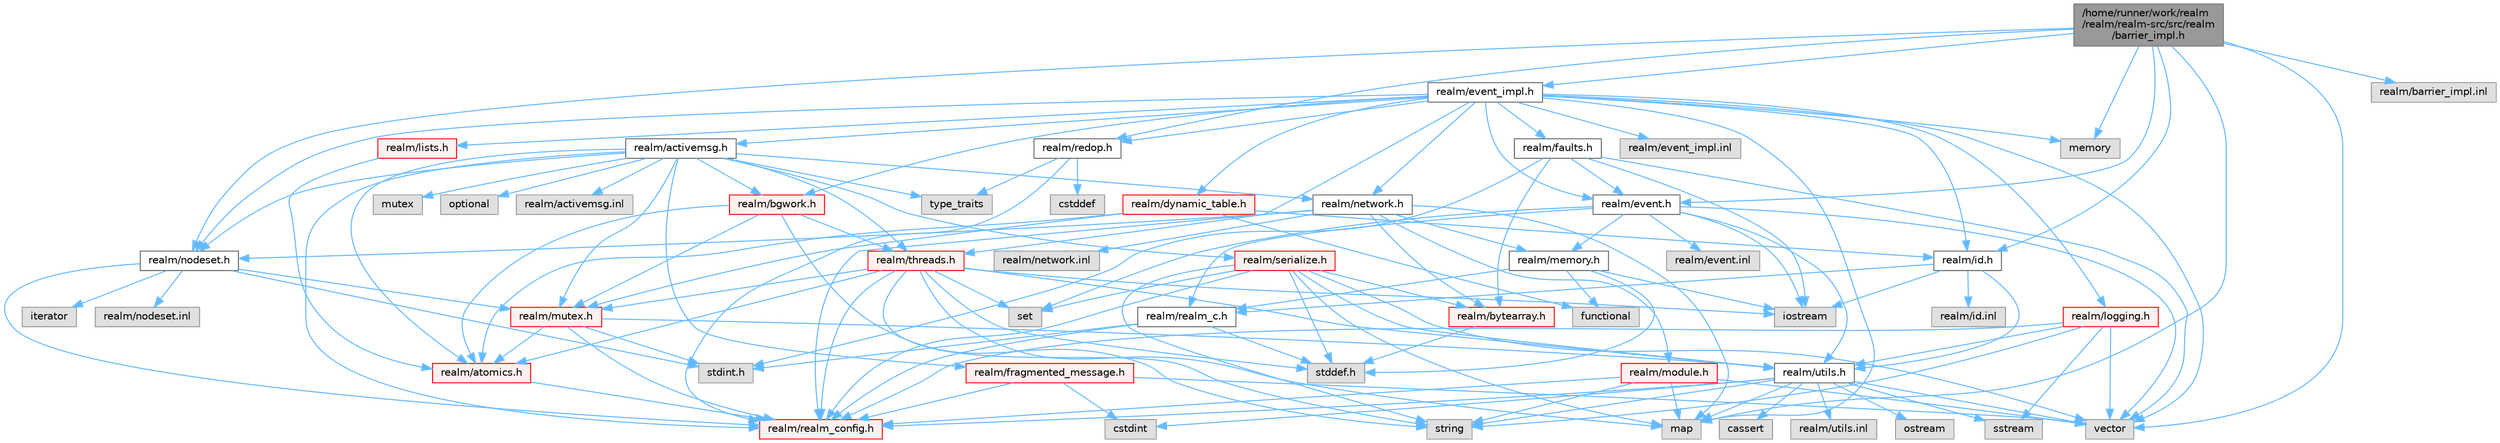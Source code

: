 digraph "/home/runner/work/realm/realm/realm-src/src/realm/barrier_impl.h"
{
 // LATEX_PDF_SIZE
  bgcolor="transparent";
  edge [fontname=Helvetica,fontsize=10,labelfontname=Helvetica,labelfontsize=10];
  node [fontname=Helvetica,fontsize=10,shape=box,height=0.2,width=0.4];
  Node1 [id="Node000001",label="/home/runner/work/realm\l/realm/realm-src/src/realm\l/barrier_impl.h",height=0.2,width=0.4,color="gray40", fillcolor="grey60", style="filled", fontcolor="black",tooltip=" "];
  Node1 -> Node2 [id="edge1_Node000001_Node000002",color="steelblue1",style="solid",tooltip=" "];
  Node2 [id="Node000002",label="realm/event.h",height=0.2,width=0.4,color="grey40", fillcolor="white", style="filled",URL="$event_8h.html",tooltip=" "];
  Node2 -> Node3 [id="edge2_Node000002_Node000003",color="steelblue1",style="solid",tooltip=" "];
  Node3 [id="Node000003",label="realm/realm_c.h",height=0.2,width=0.4,color="grey40", fillcolor="white", style="filled",URL="$realm__c_8h.html",tooltip=" "];
  Node3 -> Node4 [id="edge3_Node000003_Node000004",color="steelblue1",style="solid",tooltip=" "];
  Node4 [id="Node000004",label="realm/realm_config.h",height=0.2,width=0.4,color="red", fillcolor="#FFF0F0", style="filled",URL="$realm__config_8h.html",tooltip=" "];
  Node3 -> Node7 [id="edge4_Node000003_Node000007",color="steelblue1",style="solid",tooltip=" "];
  Node7 [id="Node000007",label="stddef.h",height=0.2,width=0.4,color="grey60", fillcolor="#E0E0E0", style="filled",tooltip=" "];
  Node3 -> Node8 [id="edge5_Node000003_Node000008",color="steelblue1",style="solid",tooltip=" "];
  Node8 [id="Node000008",label="stdint.h",height=0.2,width=0.4,color="grey60", fillcolor="#E0E0E0", style="filled",tooltip=" "];
  Node2 -> Node9 [id="edge6_Node000002_Node000009",color="steelblue1",style="solid",tooltip=" "];
  Node9 [id="Node000009",label="realm/utils.h",height=0.2,width=0.4,color="grey40", fillcolor="white", style="filled",URL="$utils_8h.html",tooltip=" "];
  Node9 -> Node4 [id="edge7_Node000009_Node000004",color="steelblue1",style="solid",tooltip=" "];
  Node9 -> Node10 [id="edge8_Node000009_Node000010",color="steelblue1",style="solid",tooltip=" "];
  Node10 [id="Node000010",label="string",height=0.2,width=0.4,color="grey60", fillcolor="#E0E0E0", style="filled",tooltip=" "];
  Node9 -> Node11 [id="edge9_Node000009_Node000011",color="steelblue1",style="solid",tooltip=" "];
  Node11 [id="Node000011",label="ostream",height=0.2,width=0.4,color="grey60", fillcolor="#E0E0E0", style="filled",tooltip=" "];
  Node9 -> Node12 [id="edge10_Node000009_Node000012",color="steelblue1",style="solid",tooltip=" "];
  Node12 [id="Node000012",label="vector",height=0.2,width=0.4,color="grey60", fillcolor="#E0E0E0", style="filled",tooltip=" "];
  Node9 -> Node13 [id="edge11_Node000009_Node000013",color="steelblue1",style="solid",tooltip=" "];
  Node13 [id="Node000013",label="map",height=0.2,width=0.4,color="grey60", fillcolor="#E0E0E0", style="filled",tooltip=" "];
  Node9 -> Node14 [id="edge12_Node000009_Node000014",color="steelblue1",style="solid",tooltip=" "];
  Node14 [id="Node000014",label="cassert",height=0.2,width=0.4,color="grey60", fillcolor="#E0E0E0", style="filled",tooltip=" "];
  Node9 -> Node15 [id="edge13_Node000009_Node000015",color="steelblue1",style="solid",tooltip=" "];
  Node15 [id="Node000015",label="cstdint",height=0.2,width=0.4,color="grey60", fillcolor="#E0E0E0", style="filled",tooltip=" "];
  Node9 -> Node16 [id="edge14_Node000009_Node000016",color="steelblue1",style="solid",tooltip=" "];
  Node16 [id="Node000016",label="sstream",height=0.2,width=0.4,color="grey60", fillcolor="#E0E0E0", style="filled",tooltip=" "];
  Node9 -> Node17 [id="edge15_Node000009_Node000017",color="steelblue1",style="solid",tooltip=" "];
  Node17 [id="Node000017",label="realm/utils.inl",height=0.2,width=0.4,color="grey60", fillcolor="#E0E0E0", style="filled",tooltip=" "];
  Node2 -> Node18 [id="edge16_Node000002_Node000018",color="steelblue1",style="solid",tooltip=" "];
  Node18 [id="Node000018",label="realm/memory.h",height=0.2,width=0.4,color="grey40", fillcolor="white", style="filled",URL="$memory_8h.html",tooltip=" "];
  Node18 -> Node3 [id="edge17_Node000018_Node000003",color="steelblue1",style="solid",tooltip=" "];
  Node18 -> Node7 [id="edge18_Node000018_Node000007",color="steelblue1",style="solid",tooltip=" "];
  Node18 -> Node19 [id="edge19_Node000018_Node000019",color="steelblue1",style="solid",tooltip=" "];
  Node19 [id="Node000019",label="iostream",height=0.2,width=0.4,color="grey60", fillcolor="#E0E0E0", style="filled",tooltip=" "];
  Node18 -> Node20 [id="edge20_Node000018_Node000020",color="steelblue1",style="solid",tooltip=" "];
  Node20 [id="Node000020",label="functional",height=0.2,width=0.4,color="grey60", fillcolor="#E0E0E0", style="filled",tooltip=" "];
  Node2 -> Node12 [id="edge21_Node000002_Node000012",color="steelblue1",style="solid",tooltip=" "];
  Node2 -> Node21 [id="edge22_Node000002_Node000021",color="steelblue1",style="solid",tooltip=" "];
  Node21 [id="Node000021",label="set",height=0.2,width=0.4,color="grey60", fillcolor="#E0E0E0", style="filled",tooltip=" "];
  Node2 -> Node19 [id="edge23_Node000002_Node000019",color="steelblue1",style="solid",tooltip=" "];
  Node2 -> Node22 [id="edge24_Node000002_Node000022",color="steelblue1",style="solid",tooltip=" "];
  Node22 [id="Node000022",label="realm/event.inl",height=0.2,width=0.4,color="grey60", fillcolor="#E0E0E0", style="filled",tooltip=" "];
  Node1 -> Node23 [id="edge25_Node000001_Node000023",color="steelblue1",style="solid",tooltip=" "];
  Node23 [id="Node000023",label="realm/event_impl.h",height=0.2,width=0.4,color="grey40", fillcolor="white", style="filled",URL="$event__impl_8h.html",tooltip=" "];
  Node23 -> Node2 [id="edge26_Node000023_Node000002",color="steelblue1",style="solid",tooltip=" "];
  Node23 -> Node24 [id="edge27_Node000023_Node000024",color="steelblue1",style="solid",tooltip=" "];
  Node24 [id="Node000024",label="realm/id.h",height=0.2,width=0.4,color="grey40", fillcolor="white", style="filled",URL="$id_8h.html",tooltip=" "];
  Node24 -> Node3 [id="edge28_Node000024_Node000003",color="steelblue1",style="solid",tooltip=" "];
  Node24 -> Node9 [id="edge29_Node000024_Node000009",color="steelblue1",style="solid",tooltip=" "];
  Node24 -> Node19 [id="edge30_Node000024_Node000019",color="steelblue1",style="solid",tooltip=" "];
  Node24 -> Node25 [id="edge31_Node000024_Node000025",color="steelblue1",style="solid",tooltip=" "];
  Node25 [id="Node000025",label="realm/id.inl",height=0.2,width=0.4,color="grey60", fillcolor="#E0E0E0", style="filled",tooltip=" "];
  Node23 -> Node26 [id="edge32_Node000023_Node000026",color="steelblue1",style="solid",tooltip=" "];
  Node26 [id="Node000026",label="realm/nodeset.h",height=0.2,width=0.4,color="grey40", fillcolor="white", style="filled",URL="$nodeset_8h.html",tooltip=" "];
  Node26 -> Node4 [id="edge33_Node000026_Node000004",color="steelblue1",style="solid",tooltip=" "];
  Node26 -> Node27 [id="edge34_Node000026_Node000027",color="steelblue1",style="solid",tooltip=" "];
  Node27 [id="Node000027",label="realm/mutex.h",height=0.2,width=0.4,color="red", fillcolor="#FFF0F0", style="filled",URL="$mutex_8h.html",tooltip=" "];
  Node27 -> Node4 [id="edge35_Node000027_Node000004",color="steelblue1",style="solid",tooltip=" "];
  Node27 -> Node9 [id="edge36_Node000027_Node000009",color="steelblue1",style="solid",tooltip=" "];
  Node27 -> Node28 [id="edge37_Node000027_Node000028",color="steelblue1",style="solid",tooltip=" "];
  Node28 [id="Node000028",label="realm/atomics.h",height=0.2,width=0.4,color="red", fillcolor="#FFF0F0", style="filled",URL="$atomics_8h.html",tooltip=" "];
  Node28 -> Node4 [id="edge38_Node000028_Node000004",color="steelblue1",style="solid",tooltip=" "];
  Node27 -> Node8 [id="edge39_Node000027_Node000008",color="steelblue1",style="solid",tooltip=" "];
  Node26 -> Node8 [id="edge40_Node000026_Node000008",color="steelblue1",style="solid",tooltip=" "];
  Node26 -> Node32 [id="edge41_Node000026_Node000032",color="steelblue1",style="solid",tooltip=" "];
  Node32 [id="Node000032",label="iterator",height=0.2,width=0.4,color="grey60", fillcolor="#E0E0E0", style="filled",tooltip=" "];
  Node26 -> Node33 [id="edge42_Node000026_Node000033",color="steelblue1",style="solid",tooltip=" "];
  Node33 [id="Node000033",label="realm/nodeset.inl",height=0.2,width=0.4,color="grey60", fillcolor="#E0E0E0", style="filled",tooltip=" "];
  Node23 -> Node34 [id="edge43_Node000023_Node000034",color="steelblue1",style="solid",tooltip=" "];
  Node34 [id="Node000034",label="realm/faults.h",height=0.2,width=0.4,color="grey40", fillcolor="white", style="filled",URL="$faults_8h.html",tooltip=" "];
  Node34 -> Node35 [id="edge44_Node000034_Node000035",color="steelblue1",style="solid",tooltip=" "];
  Node35 [id="Node000035",label="realm/bytearray.h",height=0.2,width=0.4,color="red", fillcolor="#FFF0F0", style="filled",URL="$bytearray_8h.html",tooltip=" "];
  Node35 -> Node7 [id="edge45_Node000035_Node000007",color="steelblue1",style="solid",tooltip=" "];
  Node34 -> Node2 [id="edge46_Node000034_Node000002",color="steelblue1",style="solid",tooltip=" "];
  Node34 -> Node12 [id="edge47_Node000034_Node000012",color="steelblue1",style="solid",tooltip=" "];
  Node34 -> Node19 [id="edge48_Node000034_Node000019",color="steelblue1",style="solid",tooltip=" "];
  Node34 -> Node8 [id="edge49_Node000034_Node000008",color="steelblue1",style="solid",tooltip=" "];
  Node23 -> Node37 [id="edge50_Node000023_Node000037",color="steelblue1",style="solid",tooltip=" "];
  Node37 [id="Node000037",label="realm/network.h",height=0.2,width=0.4,color="grey40", fillcolor="white", style="filled",URL="$network_8h.html",tooltip=" "];
  Node37 -> Node4 [id="edge51_Node000037_Node000004",color="steelblue1",style="solid",tooltip=" "];
  Node37 -> Node38 [id="edge52_Node000037_Node000038",color="steelblue1",style="solid",tooltip=" "];
  Node38 [id="Node000038",label="realm/module.h",height=0.2,width=0.4,color="red", fillcolor="#FFF0F0", style="filled",URL="$module_8h.html",tooltip=" "];
  Node38 -> Node4 [id="edge53_Node000038_Node000004",color="steelblue1",style="solid",tooltip=" "];
  Node38 -> Node12 [id="edge54_Node000038_Node000012",color="steelblue1",style="solid",tooltip=" "];
  Node38 -> Node10 [id="edge55_Node000038_Node000010",color="steelblue1",style="solid",tooltip=" "];
  Node38 -> Node13 [id="edge56_Node000038_Node000013",color="steelblue1",style="solid",tooltip=" "];
  Node37 -> Node26 [id="edge57_Node000037_Node000026",color="steelblue1",style="solid",tooltip=" "];
  Node37 -> Node18 [id="edge58_Node000037_Node000018",color="steelblue1",style="solid",tooltip=" "];
  Node37 -> Node35 [id="edge59_Node000037_Node000035",color="steelblue1",style="solid",tooltip=" "];
  Node37 -> Node13 [id="edge60_Node000037_Node000013",color="steelblue1",style="solid",tooltip=" "];
  Node37 -> Node42 [id="edge61_Node000037_Node000042",color="steelblue1",style="solid",tooltip=" "];
  Node42 [id="Node000042",label="realm/network.inl",height=0.2,width=0.4,color="grey60", fillcolor="#E0E0E0", style="filled",tooltip=" "];
  Node23 -> Node43 [id="edge62_Node000023_Node000043",color="steelblue1",style="solid",tooltip=" "];
  Node43 [id="Node000043",label="realm/activemsg.h",height=0.2,width=0.4,color="grey40", fillcolor="white", style="filled",URL="$activemsg_8h.html",tooltip=" "];
  Node43 -> Node4 [id="edge63_Node000043_Node000004",color="steelblue1",style="solid",tooltip=" "];
  Node43 -> Node44 [id="edge64_Node000043_Node000044",color="steelblue1",style="solid",tooltip=" "];
  Node44 [id="Node000044",label="realm/fragmented_message.h",height=0.2,width=0.4,color="red", fillcolor="#FFF0F0", style="filled",URL="$fragmented__message_8h.html",tooltip="Helper utility for reconstructing large ActiveMessages that were split into multiple network packets."];
  Node44 -> Node4 [id="edge65_Node000044_Node000004",color="steelblue1",style="solid",tooltip=" "];
  Node44 -> Node12 [id="edge66_Node000044_Node000012",color="steelblue1",style="solid",tooltip=" "];
  Node44 -> Node15 [id="edge67_Node000044_Node000015",color="steelblue1",style="solid",tooltip=" "];
  Node43 -> Node27 [id="edge68_Node000043_Node000027",color="steelblue1",style="solid",tooltip=" "];
  Node43 -> Node46 [id="edge69_Node000043_Node000046",color="steelblue1",style="solid",tooltip=" "];
  Node46 [id="Node000046",label="realm/serialize.h",height=0.2,width=0.4,color="red", fillcolor="#FFF0F0", style="filled",URL="$serialize_8h.html",tooltip=" "];
  Node46 -> Node4 [id="edge70_Node000046_Node000004",color="steelblue1",style="solid",tooltip=" "];
  Node46 -> Node35 [id="edge71_Node000046_Node000035",color="steelblue1",style="solid",tooltip=" "];
  Node46 -> Node9 [id="edge72_Node000046_Node000009",color="steelblue1",style="solid",tooltip=" "];
  Node46 -> Node7 [id="edge73_Node000046_Node000007",color="steelblue1",style="solid",tooltip=" "];
  Node46 -> Node12 [id="edge74_Node000046_Node000012",color="steelblue1",style="solid",tooltip=" "];
  Node46 -> Node21 [id="edge75_Node000046_Node000021",color="steelblue1",style="solid",tooltip=" "];
  Node46 -> Node13 [id="edge76_Node000046_Node000013",color="steelblue1",style="solid",tooltip=" "];
  Node46 -> Node10 [id="edge77_Node000046_Node000010",color="steelblue1",style="solid",tooltip=" "];
  Node43 -> Node26 [id="edge78_Node000043_Node000026",color="steelblue1",style="solid",tooltip=" "];
  Node43 -> Node37 [id="edge79_Node000043_Node000037",color="steelblue1",style="solid",tooltip=" "];
  Node43 -> Node28 [id="edge80_Node000043_Node000028",color="steelblue1",style="solid",tooltip=" "];
  Node43 -> Node50 [id="edge81_Node000043_Node000050",color="steelblue1",style="solid",tooltip=" "];
  Node50 [id="Node000050",label="realm/threads.h",height=0.2,width=0.4,color="red", fillcolor="#FFF0F0", style="filled",URL="$threads_8h.html",tooltip=" "];
  Node50 -> Node4 [id="edge82_Node000050_Node000004",color="steelblue1",style="solid",tooltip=" "];
  Node50 -> Node27 [id="edge83_Node000050_Node000027",color="steelblue1",style="solid",tooltip=" "];
  Node50 -> Node28 [id="edge84_Node000050_Node000028",color="steelblue1",style="solid",tooltip=" "];
  Node50 -> Node9 [id="edge85_Node000050_Node000009",color="steelblue1",style="solid",tooltip=" "];
  Node50 -> Node7 [id="edge86_Node000050_Node000007",color="steelblue1",style="solid",tooltip=" "];
  Node50 -> Node10 [id="edge87_Node000050_Node000010",color="steelblue1",style="solid",tooltip=" "];
  Node50 -> Node21 [id="edge88_Node000050_Node000021",color="steelblue1",style="solid",tooltip=" "];
  Node50 -> Node13 [id="edge89_Node000050_Node000013",color="steelblue1",style="solid",tooltip=" "];
  Node50 -> Node19 [id="edge90_Node000050_Node000019",color="steelblue1",style="solid",tooltip=" "];
  Node43 -> Node55 [id="edge91_Node000043_Node000055",color="steelblue1",style="solid",tooltip=" "];
  Node55 [id="Node000055",label="realm/bgwork.h",height=0.2,width=0.4,color="red", fillcolor="#FFF0F0", style="filled",URL="$bgwork_8h.html",tooltip=" "];
  Node55 -> Node28 [id="edge92_Node000055_Node000028",color="steelblue1",style="solid",tooltip=" "];
  Node55 -> Node50 [id="edge93_Node000055_Node000050",color="steelblue1",style="solid",tooltip=" "];
  Node55 -> Node27 [id="edge94_Node000055_Node000027",color="steelblue1",style="solid",tooltip=" "];
  Node55 -> Node10 [id="edge95_Node000055_Node000010",color="steelblue1",style="solid",tooltip=" "];
  Node43 -> Node60 [id="edge96_Node000043_Node000060",color="steelblue1",style="solid",tooltip=" "];
  Node60 [id="Node000060",label="type_traits",height=0.2,width=0.4,color="grey60", fillcolor="#E0E0E0", style="filled",tooltip=" "];
  Node43 -> Node61 [id="edge97_Node000043_Node000061",color="steelblue1",style="solid",tooltip=" "];
  Node61 [id="Node000061",label="mutex",height=0.2,width=0.4,color="grey60", fillcolor="#E0E0E0", style="filled",tooltip=" "];
  Node43 -> Node62 [id="edge98_Node000043_Node000062",color="steelblue1",style="solid",tooltip=" "];
  Node62 [id="Node000062",label="optional",height=0.2,width=0.4,color="grey60", fillcolor="#E0E0E0", style="filled",tooltip=" "];
  Node43 -> Node63 [id="edge99_Node000043_Node000063",color="steelblue1",style="solid",tooltip=" "];
  Node63 [id="Node000063",label="realm/activemsg.inl",height=0.2,width=0.4,color="grey60", fillcolor="#E0E0E0", style="filled",tooltip=" "];
  Node23 -> Node64 [id="edge100_Node000023_Node000064",color="steelblue1",style="solid",tooltip=" "];
  Node64 [id="Node000064",label="realm/lists.h",height=0.2,width=0.4,color="red", fillcolor="#FFF0F0", style="filled",URL="$lists_8h.html",tooltip=" "];
  Node64 -> Node28 [id="edge101_Node000064_Node000028",color="steelblue1",style="solid",tooltip=" "];
  Node23 -> Node50 [id="edge102_Node000023_Node000050",color="steelblue1",style="solid",tooltip=" "];
  Node23 -> Node66 [id="edge103_Node000023_Node000066",color="steelblue1",style="solid",tooltip=" "];
  Node66 [id="Node000066",label="realm/logging.h",height=0.2,width=0.4,color="red", fillcolor="#FFF0F0", style="filled",URL="$logging_8h.html",tooltip=" "];
  Node66 -> Node4 [id="edge104_Node000066_Node000004",color="steelblue1",style="solid",tooltip=" "];
  Node66 -> Node9 [id="edge105_Node000066_Node000009",color="steelblue1",style="solid",tooltip=" "];
  Node66 -> Node12 [id="edge106_Node000066_Node000012",color="steelblue1",style="solid",tooltip=" "];
  Node66 -> Node10 [id="edge107_Node000066_Node000010",color="steelblue1",style="solid",tooltip=" "];
  Node66 -> Node16 [id="edge108_Node000066_Node000016",color="steelblue1",style="solid",tooltip=" "];
  Node23 -> Node69 [id="edge109_Node000023_Node000069",color="steelblue1",style="solid",tooltip=" "];
  Node69 [id="Node000069",label="realm/redop.h",height=0.2,width=0.4,color="grey40", fillcolor="white", style="filled",URL="$redop_8h.html",tooltip=" "];
  Node69 -> Node4 [id="edge110_Node000069_Node000004",color="steelblue1",style="solid",tooltip=" "];
  Node69 -> Node70 [id="edge111_Node000069_Node000070",color="steelblue1",style="solid",tooltip=" "];
  Node70 [id="Node000070",label="cstddef",height=0.2,width=0.4,color="grey60", fillcolor="#E0E0E0", style="filled",tooltip=" "];
  Node69 -> Node60 [id="edge112_Node000069_Node000060",color="steelblue1",style="solid",tooltip=" "];
  Node23 -> Node55 [id="edge113_Node000023_Node000055",color="steelblue1",style="solid",tooltip=" "];
  Node23 -> Node71 [id="edge114_Node000023_Node000071",color="steelblue1",style="solid",tooltip=" "];
  Node71 [id="Node000071",label="realm/dynamic_table.h",height=0.2,width=0.4,color="red", fillcolor="#FFF0F0", style="filled",URL="$dynamic__table_8h.html",tooltip=" "];
  Node71 -> Node28 [id="edge115_Node000071_Node000028",color="steelblue1",style="solid",tooltip=" "];
  Node71 -> Node24 [id="edge116_Node000071_Node000024",color="steelblue1",style="solid",tooltip=" "];
  Node71 -> Node27 [id="edge117_Node000071_Node000027",color="steelblue1",style="solid",tooltip=" "];
  Node71 -> Node20 [id="edge118_Node000071_Node000020",color="steelblue1",style="solid",tooltip=" "];
  Node23 -> Node12 [id="edge119_Node000023_Node000012",color="steelblue1",style="solid",tooltip=" "];
  Node23 -> Node13 [id="edge120_Node000023_Node000013",color="steelblue1",style="solid",tooltip=" "];
  Node23 -> Node52 [id="edge121_Node000023_Node000052",color="steelblue1",style="solid",tooltip=" "];
  Node52 [id="Node000052",label="memory",height=0.2,width=0.4,color="grey60", fillcolor="#E0E0E0", style="filled",tooltip=" "];
  Node23 -> Node73 [id="edge122_Node000023_Node000073",color="steelblue1",style="solid",tooltip=" "];
  Node73 [id="Node000073",label="realm/event_impl.inl",height=0.2,width=0.4,color="grey60", fillcolor="#E0E0E0", style="filled",tooltip=" "];
  Node1 -> Node24 [id="edge123_Node000001_Node000024",color="steelblue1",style="solid",tooltip=" "];
  Node1 -> Node26 [id="edge124_Node000001_Node000026",color="steelblue1",style="solid",tooltip=" "];
  Node1 -> Node69 [id="edge125_Node000001_Node000069",color="steelblue1",style="solid",tooltip=" "];
  Node1 -> Node12 [id="edge126_Node000001_Node000012",color="steelblue1",style="solid",tooltip=" "];
  Node1 -> Node13 [id="edge127_Node000001_Node000013",color="steelblue1",style="solid",tooltip=" "];
  Node1 -> Node52 [id="edge128_Node000001_Node000052",color="steelblue1",style="solid",tooltip=" "];
  Node1 -> Node74 [id="edge129_Node000001_Node000074",color="steelblue1",style="solid",tooltip=" "];
  Node74 [id="Node000074",label="realm/barrier_impl.inl",height=0.2,width=0.4,color="grey60", fillcolor="#E0E0E0", style="filled",tooltip=" "];
}
